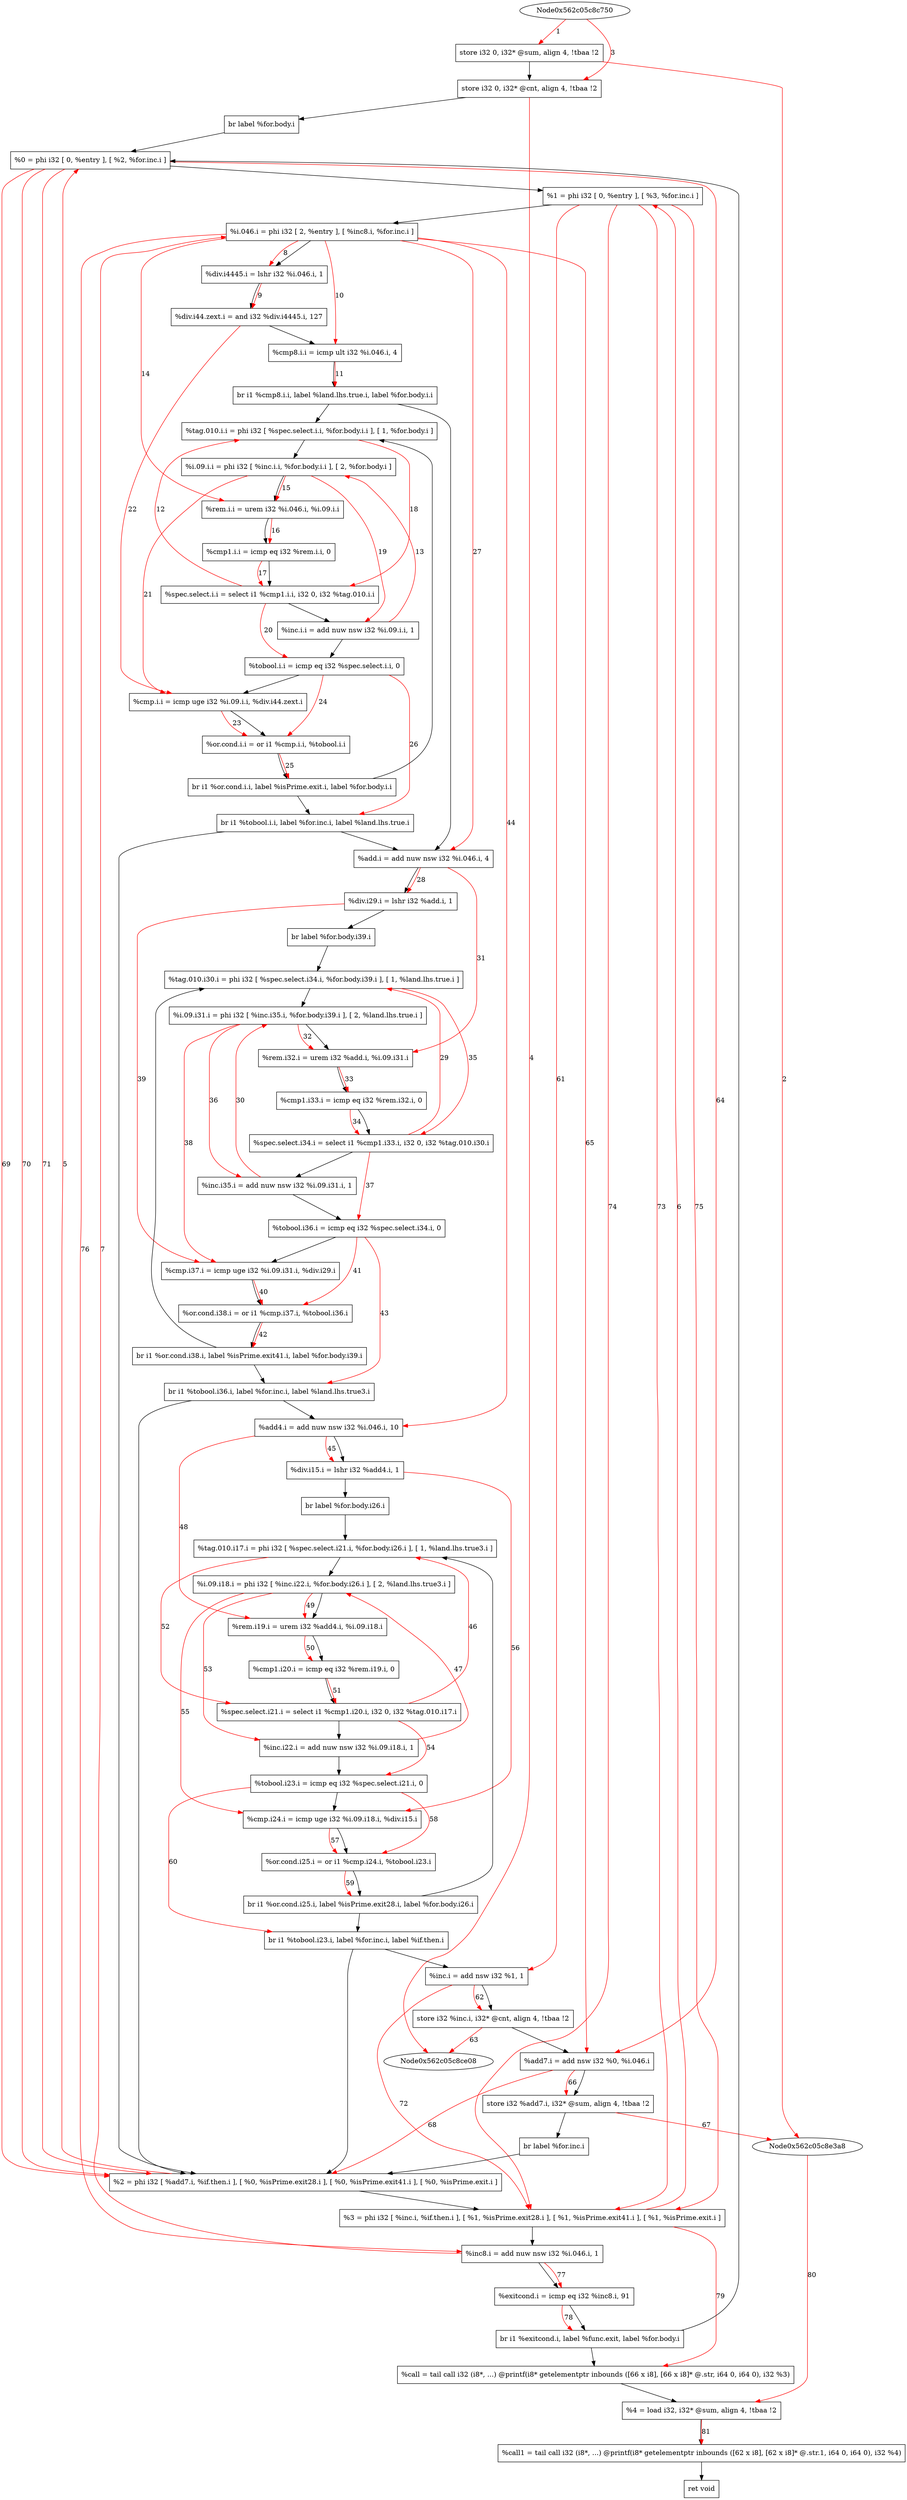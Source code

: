 digraph "CDFG for'main' function" {
	Node0x562c05c94ed0[shape=record, label="  store i32 0, i32* @sum, align 4, !tbaa !2"]
	Node0x562c05c94f50[shape=record, label="  store i32 0, i32* @cnt, align 4, !tbaa !2"]
	Node0x562c05c8ff08[shape=record, label="  br label %for.body.i"]
	Node0x562c05c95118[shape=record, label="  %0 = phi i32 [ 0, %entry ], [ %2, %for.inc.i ]"]
	Node0x562c05c95248[shape=record, label="  %1 = phi i32 [ 0, %entry ], [ %3, %for.inc.i ]"]
	Node0x562c05c95398[shape=record, label="  %i.046.i = phi i32 [ 2, %entry ], [ %inc8.i, %for.inc.i ]"]
	Node0x562c05c95480[shape=record, label="  %div.i4445.i = lshr i32 %i.046.i, 1"]
	Node0x562c05c95520[shape=record, label="  %div.i44.zext.i = and i32 %div.i4445.i, 127"]
	Node0x562c05c955c0[shape=record, label="  %cmp8.i.i = icmp ult i32 %i.046.i, 4"]
	Node0x562c05c95838[shape=record, label="  br i1 %cmp8.i.i, label %land.lhs.true.i, label %for.body.i.i"]
	Node0x562c05c958e8[shape=record, label="  %tag.010.i.i = phi i32 [ %spec.select.i.i, %for.body.i.i ], [ 1, %for.body.i ]"]
	Node0x562c05c95a68[shape=record, label="  %i.09.i.i = phi i32 [ %inc.i.i, %for.body.i.i ], [ 2, %for.body.i ]"]
	Node0x562c05c95b60[shape=record, label="  %rem.i.i = urem i32 %i.046.i, %i.09.i.i"]
	Node0x562c05c95bf0[shape=record, label="  %cmp1.i.i = icmp eq i32 %rem.i.i, 0"]
	Node0x562c05c95e48[shape=record, label="  %spec.select.i.i = select i1 %cmp1.i.i, i32 0, i32 %tag.010.i.i"]
	Node0x562c05c95ec0[shape=record, label="  %inc.i.i = add nuw nsw i32 %i.09.i.i, 1"]
	Node0x562c05c95f30[shape=record, label="  %tobool.i.i = icmp eq i32 %spec.select.i.i, 0"]
	Node0x562c05c95fa0[shape=record, label="  %cmp.i.i = icmp uge i32 %i.09.i.i, %div.i44.zext.i"]
	Node0x562c05c96030[shape=record, label="  %or.cond.i.i = or i1 %cmp.i.i, %tobool.i.i"]
	Node0x562c05c96138[shape=record, label="  br i1 %or.cond.i.i, label %isPrime.exit.i, label %for.body.i.i"]
	Node0x562c05c961f8[shape=record, label="  br i1 %tobool.i.i, label %for.inc.i, label %land.lhs.true.i"]
	Node0x562c05c96270[shape=record, label="  %add.i = add nuw nsw i32 %i.046.i, 4"]
	Node0x562c05c91000[shape=record, label="  %div.i29.i = lshr i32 %add.i, 1"]
	Node0x562c05c95a18[shape=record, label="  br label %for.body.i39.i"]
	Node0x562c05c91178[shape=record, label="  %tag.010.i30.i = phi i32 [ %spec.select.i34.i, %for.body.i39.i ], [ 1, %land.lhs.true.i ]"]
	Node0x562c05c912a8[shape=record, label="  %i.09.i31.i = phi i32 [ %inc.i35.i, %for.body.i39.i ], [ 2, %land.lhs.true.i ]"]
	Node0x562c05c91370[shape=record, label="  %rem.i32.i = urem i32 %add.i, %i.09.i31.i"]
	Node0x562c05c91730[shape=record, label="  %cmp1.i33.i = icmp eq i32 %rem.i32.i, 0"]
	Node0x562c05c97328[shape=record, label="  %spec.select.i34.i = select i1 %cmp1.i33.i, i32 0, i32 %tag.010.i30.i"]
	Node0x562c05c973a0[shape=record, label="  %inc.i35.i = add nuw nsw i32 %i.09.i31.i, 1"]
	Node0x562c05c97410[shape=record, label="  %tobool.i36.i = icmp eq i32 %spec.select.i34.i, 0"]
	Node0x562c05c97480[shape=record, label="  %cmp.i37.i = icmp uge i32 %i.09.i31.i, %div.i29.i"]
	Node0x562c05c974f0[shape=record, label="  %or.cond.i38.i = or i1 %cmp.i37.i, %tobool.i36.i"]
	Node0x562c05c97658[shape=record, label="  br i1 %or.cond.i38.i, label %isPrime.exit41.i, label %for.body.i39.i"]
	Node0x562c05c97798[shape=record, label="  br i1 %tobool.i36.i, label %for.inc.i, label %land.lhs.true3.i"]
	Node0x562c05c97810[shape=record, label="  %add4.i = add nuw nsw i32 %i.046.i, 10"]
	Node0x562c05c97880[shape=record, label="  %div.i15.i = lshr i32 %add4.i, 1"]
	Node0x562c05c956c8[shape=record, label="  br label %for.body.i26.i"]
	Node0x562c05c979f8[shape=record, label="  %tag.010.i17.i = phi i32 [ %spec.select.i21.i, %for.body.i26.i ], [ 1, %land.lhs.true3.i ]"]
	Node0x562c05c97b88[shape=record, label="  %i.09.i18.i = phi i32 [ %inc.i22.i, %for.body.i26.i ], [ 2, %land.lhs.true3.i ]"]
	Node0x562c05c97c50[shape=record, label="  %rem.i19.i = urem i32 %add4.i, %i.09.i18.i"]
	Node0x562c05c97cc0[shape=record, label="  %cmp1.i20.i = icmp eq i32 %rem.i19.i, 0"]
	Node0x562c05c97da8[shape=record, label="  %spec.select.i21.i = select i1 %cmp1.i20.i, i32 0, i32 %tag.010.i17.i"]
	Node0x562c05c97e20[shape=record, label="  %inc.i22.i = add nuw nsw i32 %i.09.i18.i, 1"]
	Node0x562c05c97e90[shape=record, label="  %tobool.i23.i = icmp eq i32 %spec.select.i21.i, 0"]
	Node0x562c05c97f00[shape=record, label="  %cmp.i24.i = icmp uge i32 %i.09.i18.i, %div.i15.i"]
	Node0x562c05c97f70[shape=record, label="  %or.cond.i25.i = or i1 %cmp.i24.i, %tobool.i23.i"]
	Node0x562c05c980d8[shape=record, label="  br i1 %or.cond.i25.i, label %isPrime.exit28.i, label %for.body.i26.i"]
	Node0x562c05c981b8[shape=record, label="  br i1 %tobool.i23.i, label %for.inc.i, label %if.then.i"]
	Node0x562c05c98230[shape=record, label="  %inc.i = add nsw i32 %1, 1"]
	Node0x562c05c982a0[shape=record, label="  store i32 %inc.i, i32* @cnt, align 4, !tbaa !2"]
	Node0x562c05c98320[shape=record, label="  %add7.i = add nsw i32 %0, %i.046.i"]
	Node0x562c05c989d0[shape=record, label="  store i32 %add7.i, i32* @sum, align 4, !tbaa !2"]
	Node0x562c05c97ad8[shape=record, label="  br label %for.inc.i"]
	Node0x562c05c98a58[shape=record, label="  %2 = phi i32 [ %add7.i, %if.then.i ], [ %0, %isPrime.exit28.i ], [ %0, %isPrime.exit41.i ], [ %0, %isPrime.exit.i ]"]
	Node0x562c05c98b38[shape=record, label="  %3 = phi i32 [ %inc.i, %if.then.i ], [ %1, %isPrime.exit28.i ], [ %1, %isPrime.exit41.i ], [ %1, %isPrime.exit.i ]"]
	Node0x562c05c98c40[shape=record, label="  %inc8.i = add nuw nsw i32 %i.046.i, 1"]
	Node0x562c05c98cb0[shape=record, label="  %exitcond.i = icmp eq i32 %inc8.i, 91"]
	Node0x562c05c98d88[shape=record, label="  br i1 %exitcond.i, label %func.exit, label %for.body.i"]
	Node0x562c05c99138[shape=record, label="  %call = tail call i32 (i8*, ...) @printf(i8* getelementptr inbounds ([66 x i8], [66 x i8]* @.str, i64 0, i64 0), i32 %3)"]
	Node0x562c05c8f548[shape=record, label="  %4 = load i32, i32* @sum, align 4, !tbaa !2"]
	Node0x562c05c99338[shape=record, label="  %call1 = tail call i32 (i8*, ...) @printf(i8* getelementptr inbounds ([62 x i8], [62 x i8]* @.str.1, i64 0, i64 0), i32 %4)"]
	Node0x562c05c95200[shape=record, label="  ret void"]
	Node0x562c05c94ed0 -> Node0x562c05c94f50
	Node0x562c05c94f50 -> Node0x562c05c8ff08
	Node0x562c05c8ff08 -> Node0x562c05c95118
	Node0x562c05c95118 -> Node0x562c05c95248
	Node0x562c05c95248 -> Node0x562c05c95398
	Node0x562c05c95398 -> Node0x562c05c95480
	Node0x562c05c95480 -> Node0x562c05c95520
	Node0x562c05c95520 -> Node0x562c05c955c0
	Node0x562c05c955c0 -> Node0x562c05c95838
	Node0x562c05c95838 -> Node0x562c05c96270
	Node0x562c05c95838 -> Node0x562c05c958e8
	Node0x562c05c958e8 -> Node0x562c05c95a68
	Node0x562c05c95a68 -> Node0x562c05c95b60
	Node0x562c05c95b60 -> Node0x562c05c95bf0
	Node0x562c05c95bf0 -> Node0x562c05c95e48
	Node0x562c05c95e48 -> Node0x562c05c95ec0
	Node0x562c05c95ec0 -> Node0x562c05c95f30
	Node0x562c05c95f30 -> Node0x562c05c95fa0
	Node0x562c05c95fa0 -> Node0x562c05c96030
	Node0x562c05c96030 -> Node0x562c05c96138
	Node0x562c05c96138 -> Node0x562c05c961f8
	Node0x562c05c96138 -> Node0x562c05c958e8
	Node0x562c05c961f8 -> Node0x562c05c98a58
	Node0x562c05c961f8 -> Node0x562c05c96270
	Node0x562c05c96270 -> Node0x562c05c91000
	Node0x562c05c91000 -> Node0x562c05c95a18
	Node0x562c05c95a18 -> Node0x562c05c91178
	Node0x562c05c91178 -> Node0x562c05c912a8
	Node0x562c05c912a8 -> Node0x562c05c91370
	Node0x562c05c91370 -> Node0x562c05c91730
	Node0x562c05c91730 -> Node0x562c05c97328
	Node0x562c05c97328 -> Node0x562c05c973a0
	Node0x562c05c973a0 -> Node0x562c05c97410
	Node0x562c05c97410 -> Node0x562c05c97480
	Node0x562c05c97480 -> Node0x562c05c974f0
	Node0x562c05c974f0 -> Node0x562c05c97658
	Node0x562c05c97658 -> Node0x562c05c97798
	Node0x562c05c97658 -> Node0x562c05c91178
	Node0x562c05c97798 -> Node0x562c05c98a58
	Node0x562c05c97798 -> Node0x562c05c97810
	Node0x562c05c97810 -> Node0x562c05c97880
	Node0x562c05c97880 -> Node0x562c05c956c8
	Node0x562c05c956c8 -> Node0x562c05c979f8
	Node0x562c05c979f8 -> Node0x562c05c97b88
	Node0x562c05c97b88 -> Node0x562c05c97c50
	Node0x562c05c97c50 -> Node0x562c05c97cc0
	Node0x562c05c97cc0 -> Node0x562c05c97da8
	Node0x562c05c97da8 -> Node0x562c05c97e20
	Node0x562c05c97e20 -> Node0x562c05c97e90
	Node0x562c05c97e90 -> Node0x562c05c97f00
	Node0x562c05c97f00 -> Node0x562c05c97f70
	Node0x562c05c97f70 -> Node0x562c05c980d8
	Node0x562c05c980d8 -> Node0x562c05c981b8
	Node0x562c05c980d8 -> Node0x562c05c979f8
	Node0x562c05c981b8 -> Node0x562c05c98a58
	Node0x562c05c981b8 -> Node0x562c05c98230
	Node0x562c05c98230 -> Node0x562c05c982a0
	Node0x562c05c982a0 -> Node0x562c05c98320
	Node0x562c05c98320 -> Node0x562c05c989d0
	Node0x562c05c989d0 -> Node0x562c05c97ad8
	Node0x562c05c97ad8 -> Node0x562c05c98a58
	Node0x562c05c98a58 -> Node0x562c05c98b38
	Node0x562c05c98b38 -> Node0x562c05c98c40
	Node0x562c05c98c40 -> Node0x562c05c98cb0
	Node0x562c05c98cb0 -> Node0x562c05c98d88
	Node0x562c05c98d88 -> Node0x562c05c99138
	Node0x562c05c98d88 -> Node0x562c05c95118
	Node0x562c05c99138 -> Node0x562c05c8f548
	Node0x562c05c8f548 -> Node0x562c05c99338
	Node0x562c05c99338 -> Node0x562c05c95200
edge [color=red]
	Node0x562c05c8c750 -> Node0x562c05c94ed0[label="1"]
	Node0x562c05c94ed0 -> Node0x562c05c8e3a8[label="2"]
	Node0x562c05c8c750 -> Node0x562c05c94f50[label="3"]
	Node0x562c05c94f50 -> Node0x562c05c8ce08[label="4"]
	Node0x562c05c98a58 -> Node0x562c05c95118[label="5"]
	Node0x562c05c98b38 -> Node0x562c05c95248[label="6"]
	Node0x562c05c98c40 -> Node0x562c05c95398[label="7"]
	Node0x562c05c95398 -> Node0x562c05c95480[label="8"]
	Node0x562c05c95480 -> Node0x562c05c95520[label="9"]
	Node0x562c05c95398 -> Node0x562c05c955c0[label="10"]
	Node0x562c05c955c0 -> Node0x562c05c95838[label="11"]
	Node0x562c05c95e48 -> Node0x562c05c958e8[label="12"]
	Node0x562c05c95ec0 -> Node0x562c05c95a68[label="13"]
	Node0x562c05c95398 -> Node0x562c05c95b60[label="14"]
	Node0x562c05c95a68 -> Node0x562c05c95b60[label="15"]
	Node0x562c05c95b60 -> Node0x562c05c95bf0[label="16"]
	Node0x562c05c95bf0 -> Node0x562c05c95e48[label="17"]
	Node0x562c05c958e8 -> Node0x562c05c95e48[label="18"]
	Node0x562c05c95a68 -> Node0x562c05c95ec0[label="19"]
	Node0x562c05c95e48 -> Node0x562c05c95f30[label="20"]
	Node0x562c05c95a68 -> Node0x562c05c95fa0[label="21"]
	Node0x562c05c95520 -> Node0x562c05c95fa0[label="22"]
	Node0x562c05c95fa0 -> Node0x562c05c96030[label="23"]
	Node0x562c05c95f30 -> Node0x562c05c96030[label="24"]
	Node0x562c05c96030 -> Node0x562c05c96138[label="25"]
	Node0x562c05c95f30 -> Node0x562c05c961f8[label="26"]
	Node0x562c05c95398 -> Node0x562c05c96270[label="27"]
	Node0x562c05c96270 -> Node0x562c05c91000[label="28"]
	Node0x562c05c97328 -> Node0x562c05c91178[label="29"]
	Node0x562c05c973a0 -> Node0x562c05c912a8[label="30"]
	Node0x562c05c96270 -> Node0x562c05c91370[label="31"]
	Node0x562c05c912a8 -> Node0x562c05c91370[label="32"]
	Node0x562c05c91370 -> Node0x562c05c91730[label="33"]
	Node0x562c05c91730 -> Node0x562c05c97328[label="34"]
	Node0x562c05c91178 -> Node0x562c05c97328[label="35"]
	Node0x562c05c912a8 -> Node0x562c05c973a0[label="36"]
	Node0x562c05c97328 -> Node0x562c05c97410[label="37"]
	Node0x562c05c912a8 -> Node0x562c05c97480[label="38"]
	Node0x562c05c91000 -> Node0x562c05c97480[label="39"]
	Node0x562c05c97480 -> Node0x562c05c974f0[label="40"]
	Node0x562c05c97410 -> Node0x562c05c974f0[label="41"]
	Node0x562c05c974f0 -> Node0x562c05c97658[label="42"]
	Node0x562c05c97410 -> Node0x562c05c97798[label="43"]
	Node0x562c05c95398 -> Node0x562c05c97810[label="44"]
	Node0x562c05c97810 -> Node0x562c05c97880[label="45"]
	Node0x562c05c97da8 -> Node0x562c05c979f8[label="46"]
	Node0x562c05c97e20 -> Node0x562c05c97b88[label="47"]
	Node0x562c05c97810 -> Node0x562c05c97c50[label="48"]
	Node0x562c05c97b88 -> Node0x562c05c97c50[label="49"]
	Node0x562c05c97c50 -> Node0x562c05c97cc0[label="50"]
	Node0x562c05c97cc0 -> Node0x562c05c97da8[label="51"]
	Node0x562c05c979f8 -> Node0x562c05c97da8[label="52"]
	Node0x562c05c97b88 -> Node0x562c05c97e20[label="53"]
	Node0x562c05c97da8 -> Node0x562c05c97e90[label="54"]
	Node0x562c05c97b88 -> Node0x562c05c97f00[label="55"]
	Node0x562c05c97880 -> Node0x562c05c97f00[label="56"]
	Node0x562c05c97f00 -> Node0x562c05c97f70[label="57"]
	Node0x562c05c97e90 -> Node0x562c05c97f70[label="58"]
	Node0x562c05c97f70 -> Node0x562c05c980d8[label="59"]
	Node0x562c05c97e90 -> Node0x562c05c981b8[label="60"]
	Node0x562c05c95248 -> Node0x562c05c98230[label="61"]
	Node0x562c05c98230 -> Node0x562c05c982a0[label="62"]
	Node0x562c05c982a0 -> Node0x562c05c8ce08[label="63"]
	Node0x562c05c95118 -> Node0x562c05c98320[label="64"]
	Node0x562c05c95398 -> Node0x562c05c98320[label="65"]
	Node0x562c05c98320 -> Node0x562c05c989d0[label="66"]
	Node0x562c05c989d0 -> Node0x562c05c8e3a8[label="67"]
	Node0x562c05c98320 -> Node0x562c05c98a58[label="68"]
	Node0x562c05c95118 -> Node0x562c05c98a58[label="69"]
	Node0x562c05c95118 -> Node0x562c05c98a58[label="70"]
	Node0x562c05c95118 -> Node0x562c05c98a58[label="71"]
	Node0x562c05c98230 -> Node0x562c05c98b38[label="72"]
	Node0x562c05c95248 -> Node0x562c05c98b38[label="73"]
	Node0x562c05c95248 -> Node0x562c05c98b38[label="74"]
	Node0x562c05c95248 -> Node0x562c05c98b38[label="75"]
	Node0x562c05c95398 -> Node0x562c05c98c40[label="76"]
	Node0x562c05c98c40 -> Node0x562c05c98cb0[label="77"]
	Node0x562c05c98cb0 -> Node0x562c05c98d88[label="78"]
	Node0x562c05c98b38 -> Node0x562c05c99138[label="79"]
	Node0x562c05c8e3a8 -> Node0x562c05c8f548[label="80"]
	Node0x562c05c8f548 -> Node0x562c05c99338[label="81"]
}
